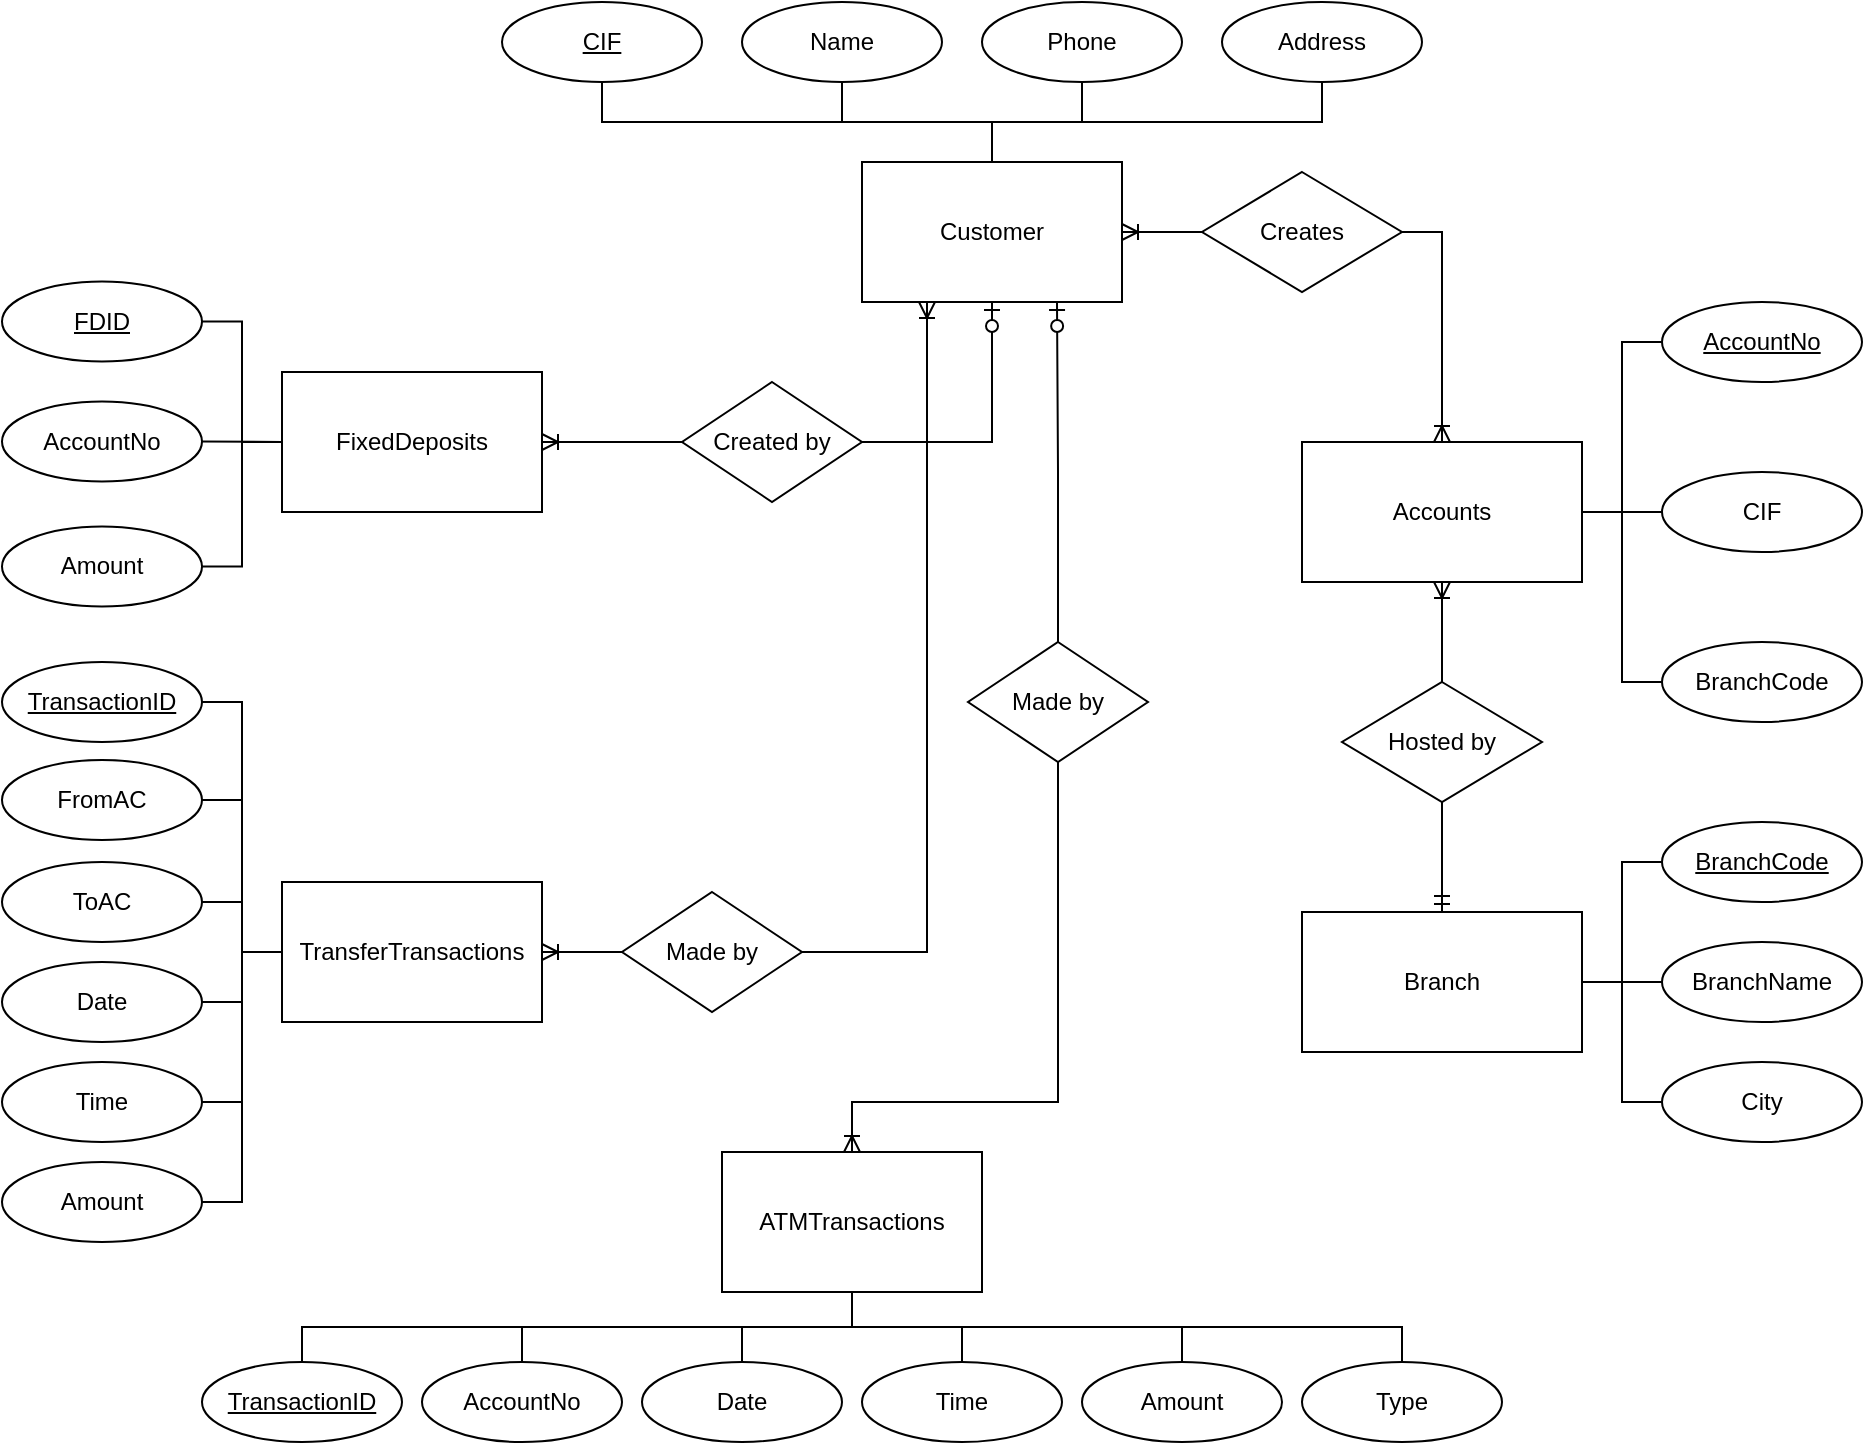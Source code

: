 <mxfile version="21.6.8" type="device">
  <diagram id="R2lEEEUBdFMjLlhIrx00" name="Page-1">
    <mxGraphModel dx="1938" dy="501" grid="1" gridSize="10" guides="1" tooltips="1" connect="1" arrows="1" fold="1" page="1" pageScale="1" pageWidth="850" pageHeight="1100" math="0" shadow="0" extFonts="Permanent Marker^https://fonts.googleapis.com/css?family=Permanent+Marker">
      <root>
        <mxCell id="0" />
        <mxCell id="1" parent="0" />
        <mxCell id="7eArS-okKIMyMrA4SsoB-1" value="Accounts" style="whiteSpace=wrap;html=1;align=center;" vertex="1" parent="1">
          <mxGeometry x="230" y="350" width="140" height="70" as="geometry" />
        </mxCell>
        <mxCell id="7eArS-okKIMyMrA4SsoB-2" value="Customer" style="whiteSpace=wrap;html=1;align=center;" vertex="1" parent="1">
          <mxGeometry x="10" y="210" width="130" height="70" as="geometry" />
        </mxCell>
        <mxCell id="7eArS-okKIMyMrA4SsoB-3" value="Branch" style="whiteSpace=wrap;html=1;align=center;" vertex="1" parent="1">
          <mxGeometry x="230" y="585" width="140" height="70" as="geometry" />
        </mxCell>
        <mxCell id="7eArS-okKIMyMrA4SsoB-4" value="TransferTransactions" style="whiteSpace=wrap;html=1;align=center;" vertex="1" parent="1">
          <mxGeometry x="-280" y="570" width="130" height="70" as="geometry" />
        </mxCell>
        <mxCell id="7eArS-okKIMyMrA4SsoB-6" value="FixedDeposits" style="whiteSpace=wrap;html=1;align=center;" vertex="1" parent="1">
          <mxGeometry x="-280" y="315" width="130" height="70" as="geometry" />
        </mxCell>
        <mxCell id="7eArS-okKIMyMrA4SsoB-7" value="CIF" style="ellipse;whiteSpace=wrap;html=1;align=center;fontStyle=4;" vertex="1" parent="1">
          <mxGeometry x="-170" y="130" width="100" height="40" as="geometry" />
        </mxCell>
        <mxCell id="7eArS-okKIMyMrA4SsoB-8" value="AccountNo" style="ellipse;whiteSpace=wrap;html=1;align=center;fontStyle=4;" vertex="1" parent="1">
          <mxGeometry x="410" y="280" width="100" height="40" as="geometry" />
        </mxCell>
        <mxCell id="7eArS-okKIMyMrA4SsoB-9" value="Name" style="ellipse;whiteSpace=wrap;html=1;align=center;" vertex="1" parent="1">
          <mxGeometry x="-50" y="130" width="100" height="40" as="geometry" />
        </mxCell>
        <mxCell id="7eArS-okKIMyMrA4SsoB-10" value="Phone" style="ellipse;whiteSpace=wrap;html=1;align=center;" vertex="1" parent="1">
          <mxGeometry x="70" y="130" width="100" height="40" as="geometry" />
        </mxCell>
        <mxCell id="7eArS-okKIMyMrA4SsoB-11" value="Address" style="ellipse;whiteSpace=wrap;html=1;align=center;" vertex="1" parent="1">
          <mxGeometry x="190" y="130" width="100" height="40" as="geometry" />
        </mxCell>
        <mxCell id="7eArS-okKIMyMrA4SsoB-13" value="" style="endArrow=none;html=1;rounded=0;exitX=0.5;exitY=1;exitDx=0;exitDy=0;entryX=0.5;entryY=0;entryDx=0;entryDy=0;edgeStyle=orthogonalEdgeStyle;" edge="1" parent="1" source="7eArS-okKIMyMrA4SsoB-9" target="7eArS-okKIMyMrA4SsoB-2">
          <mxGeometry width="50" height="50" relative="1" as="geometry">
            <mxPoint x="120" y="240" as="sourcePoint" />
            <mxPoint x="170" y="190" as="targetPoint" />
          </mxGeometry>
        </mxCell>
        <mxCell id="7eArS-okKIMyMrA4SsoB-15" value="" style="endArrow=none;html=1;rounded=0;entryX=0.5;entryY=1;entryDx=0;entryDy=0;exitX=0.5;exitY=0;exitDx=0;exitDy=0;edgeStyle=orthogonalEdgeStyle;" edge="1" parent="1" source="7eArS-okKIMyMrA4SsoB-2" target="7eArS-okKIMyMrA4SsoB-10">
          <mxGeometry width="50" height="50" relative="1" as="geometry">
            <mxPoint x="120" y="240" as="sourcePoint" />
            <mxPoint x="170" y="190" as="targetPoint" />
          </mxGeometry>
        </mxCell>
        <mxCell id="7eArS-okKIMyMrA4SsoB-17" value="" style="endArrow=none;html=1;rounded=0;entryX=0.5;entryY=1;entryDx=0;entryDy=0;exitX=0.5;exitY=0;exitDx=0;exitDy=0;edgeStyle=orthogonalEdgeStyle;" edge="1" parent="1" source="7eArS-okKIMyMrA4SsoB-2" target="7eArS-okKIMyMrA4SsoB-11">
          <mxGeometry width="50" height="50" relative="1" as="geometry">
            <mxPoint x="120" y="240" as="sourcePoint" />
            <mxPoint x="170" y="190" as="targetPoint" />
          </mxGeometry>
        </mxCell>
        <mxCell id="7eArS-okKIMyMrA4SsoB-18" value="" style="endArrow=none;html=1;rounded=0;entryX=0.5;entryY=1;entryDx=0;entryDy=0;exitX=0.5;exitY=0;exitDx=0;exitDy=0;edgeStyle=orthogonalEdgeStyle;" edge="1" parent="1" source="7eArS-okKIMyMrA4SsoB-2" target="7eArS-okKIMyMrA4SsoB-7">
          <mxGeometry width="50" height="50" relative="1" as="geometry">
            <mxPoint x="120" y="240" as="sourcePoint" />
            <mxPoint x="170" y="190" as="targetPoint" />
          </mxGeometry>
        </mxCell>
        <mxCell id="7eArS-okKIMyMrA4SsoB-19" value="CIF" style="ellipse;whiteSpace=wrap;html=1;align=center;" vertex="1" parent="1">
          <mxGeometry x="410" y="365" width="100" height="40" as="geometry" />
        </mxCell>
        <mxCell id="7eArS-okKIMyMrA4SsoB-20" value="BranchCode" style="ellipse;whiteSpace=wrap;html=1;align=center;" vertex="1" parent="1">
          <mxGeometry x="410" y="450" width="100" height="40" as="geometry" />
        </mxCell>
        <mxCell id="7eArS-okKIMyMrA4SsoB-22" value="" style="endArrow=none;html=1;rounded=0;entryX=0;entryY=0.5;entryDx=0;entryDy=0;exitX=1;exitY=0.5;exitDx=0;exitDy=0;edgeStyle=orthogonalEdgeStyle;" edge="1" parent="1" source="7eArS-okKIMyMrA4SsoB-1" target="7eArS-okKIMyMrA4SsoB-8">
          <mxGeometry width="50" height="50" relative="1" as="geometry">
            <mxPoint x="380" y="390" as="sourcePoint" />
            <mxPoint x="400" y="390" as="targetPoint" />
          </mxGeometry>
        </mxCell>
        <mxCell id="7eArS-okKIMyMrA4SsoB-23" value="" style="endArrow=none;html=1;rounded=0;entryX=0;entryY=0.5;entryDx=0;entryDy=0;exitX=1;exitY=0.5;exitDx=0;exitDy=0;edgeStyle=orthogonalEdgeStyle;" edge="1" parent="1" source="7eArS-okKIMyMrA4SsoB-1" target="7eArS-okKIMyMrA4SsoB-19">
          <mxGeometry width="50" height="50" relative="1" as="geometry">
            <mxPoint x="350" y="440" as="sourcePoint" />
            <mxPoint x="400" y="390" as="targetPoint" />
          </mxGeometry>
        </mxCell>
        <mxCell id="7eArS-okKIMyMrA4SsoB-24" value="" style="endArrow=none;html=1;rounded=0;entryX=0;entryY=0.5;entryDx=0;entryDy=0;exitX=1;exitY=0.5;exitDx=0;exitDy=0;edgeStyle=orthogonalEdgeStyle;" edge="1" parent="1" source="7eArS-okKIMyMrA4SsoB-1" target="7eArS-okKIMyMrA4SsoB-20">
          <mxGeometry width="50" height="50" relative="1" as="geometry">
            <mxPoint x="350" y="440" as="sourcePoint" />
            <mxPoint x="400" y="390" as="targetPoint" />
          </mxGeometry>
        </mxCell>
        <mxCell id="7eArS-okKIMyMrA4SsoB-25" value="BranchCode" style="ellipse;whiteSpace=wrap;html=1;align=center;fontStyle=4;" vertex="1" parent="1">
          <mxGeometry x="410" y="540" width="100" height="40" as="geometry" />
        </mxCell>
        <mxCell id="7eArS-okKIMyMrA4SsoB-27" value="BranchName" style="ellipse;whiteSpace=wrap;html=1;align=center;" vertex="1" parent="1">
          <mxGeometry x="410" y="600" width="100" height="40" as="geometry" />
        </mxCell>
        <mxCell id="7eArS-okKIMyMrA4SsoB-28" value="City" style="ellipse;whiteSpace=wrap;html=1;align=center;" vertex="1" parent="1">
          <mxGeometry x="410" y="660" width="100" height="40" as="geometry" />
        </mxCell>
        <mxCell id="7eArS-okKIMyMrA4SsoB-29" value="" style="endArrow=none;html=1;rounded=0;entryX=0;entryY=0.5;entryDx=0;entryDy=0;exitX=1;exitY=0.5;exitDx=0;exitDy=0;edgeStyle=orthogonalEdgeStyle;" edge="1" parent="1" source="7eArS-okKIMyMrA4SsoB-3" target="7eArS-okKIMyMrA4SsoB-25">
          <mxGeometry width="50" height="50" relative="1" as="geometry">
            <mxPoint x="230" y="630" as="sourcePoint" />
            <mxPoint x="280" y="580" as="targetPoint" />
          </mxGeometry>
        </mxCell>
        <mxCell id="7eArS-okKIMyMrA4SsoB-30" value="" style="endArrow=none;html=1;rounded=0;entryX=0;entryY=0.5;entryDx=0;entryDy=0;exitX=1;exitY=0.5;exitDx=0;exitDy=0;edgeStyle=orthogonalEdgeStyle;" edge="1" parent="1" source="7eArS-okKIMyMrA4SsoB-3" target="7eArS-okKIMyMrA4SsoB-27">
          <mxGeometry width="50" height="50" relative="1" as="geometry">
            <mxPoint x="230" y="630" as="sourcePoint" />
            <mxPoint x="280" y="580" as="targetPoint" />
          </mxGeometry>
        </mxCell>
        <mxCell id="7eArS-okKIMyMrA4SsoB-31" value="" style="endArrow=none;html=1;rounded=0;entryX=0;entryY=0.5;entryDx=0;entryDy=0;exitX=1;exitY=0.5;exitDx=0;exitDy=0;edgeStyle=orthogonalEdgeStyle;" edge="1" parent="1" source="7eArS-okKIMyMrA4SsoB-3" target="7eArS-okKIMyMrA4SsoB-28">
          <mxGeometry width="50" height="50" relative="1" as="geometry">
            <mxPoint x="230" y="630" as="sourcePoint" />
            <mxPoint x="280" y="580" as="targetPoint" />
          </mxGeometry>
        </mxCell>
        <mxCell id="7eArS-okKIMyMrA4SsoB-32" value="Hosted by" style="rhombus;whiteSpace=wrap;html=1;" vertex="1" parent="1">
          <mxGeometry x="250" y="470" width="100" height="60" as="geometry" />
        </mxCell>
        <mxCell id="7eArS-okKIMyMrA4SsoB-33" value="FDID" style="ellipse;whiteSpace=wrap;html=1;align=center;fontStyle=4;" vertex="1" parent="1">
          <mxGeometry x="-420" y="269.75" width="100" height="40" as="geometry" />
        </mxCell>
        <mxCell id="7eArS-okKIMyMrA4SsoB-35" value="TransactionID" style="ellipse;whiteSpace=wrap;html=1;align=center;fontStyle=4;" vertex="1" parent="1">
          <mxGeometry x="-420" y="460" width="100" height="40" as="geometry" />
        </mxCell>
        <mxCell id="7eArS-okKIMyMrA4SsoB-36" value="AccountNo" style="ellipse;whiteSpace=wrap;html=1;align=center;" vertex="1" parent="1">
          <mxGeometry x="-420" y="329.75" width="100" height="40" as="geometry" />
        </mxCell>
        <mxCell id="7eArS-okKIMyMrA4SsoB-37" value="Amount" style="ellipse;whiteSpace=wrap;html=1;align=center;" vertex="1" parent="1">
          <mxGeometry x="-420" y="392.25" width="100" height="40" as="geometry" />
        </mxCell>
        <mxCell id="7eArS-okKIMyMrA4SsoB-39" value="" style="endArrow=none;html=1;rounded=0;entryX=1;entryY=0.5;entryDx=0;entryDy=0;exitX=0;exitY=0.5;exitDx=0;exitDy=0;edgeStyle=orthogonalEdgeStyle;" edge="1" parent="1" source="7eArS-okKIMyMrA4SsoB-6" target="7eArS-okKIMyMrA4SsoB-33">
          <mxGeometry width="50" height="50" relative="1" as="geometry">
            <mxPoint x="-40" y="470" as="sourcePoint" />
            <mxPoint x="10" y="420" as="targetPoint" />
          </mxGeometry>
        </mxCell>
        <mxCell id="7eArS-okKIMyMrA4SsoB-40" value="" style="endArrow=none;html=1;rounded=0;entryX=1;entryY=0.5;entryDx=0;entryDy=0;exitX=0;exitY=0.5;exitDx=0;exitDy=0;" edge="1" parent="1" source="7eArS-okKIMyMrA4SsoB-6" target="7eArS-okKIMyMrA4SsoB-36">
          <mxGeometry width="50" height="50" relative="1" as="geometry">
            <mxPoint x="-40" y="470" as="sourcePoint" />
            <mxPoint x="10" y="420" as="targetPoint" />
          </mxGeometry>
        </mxCell>
        <mxCell id="7eArS-okKIMyMrA4SsoB-41" value="" style="endArrow=none;html=1;rounded=0;entryX=0;entryY=0.5;entryDx=0;entryDy=0;exitX=1;exitY=0.5;exitDx=0;exitDy=0;edgeStyle=orthogonalEdgeStyle;" edge="1" parent="1" source="7eArS-okKIMyMrA4SsoB-37" target="7eArS-okKIMyMrA4SsoB-6">
          <mxGeometry width="50" height="50" relative="1" as="geometry">
            <mxPoint x="-40" y="470" as="sourcePoint" />
            <mxPoint x="10" y="420" as="targetPoint" />
          </mxGeometry>
        </mxCell>
        <mxCell id="7eArS-okKIMyMrA4SsoB-44" value="FromAC" style="ellipse;whiteSpace=wrap;html=1;align=center;" vertex="1" parent="1">
          <mxGeometry x="-420" y="509" width="100" height="40" as="geometry" />
        </mxCell>
        <mxCell id="7eArS-okKIMyMrA4SsoB-46" value="ToAC" style="ellipse;whiteSpace=wrap;html=1;align=center;" vertex="1" parent="1">
          <mxGeometry x="-420" y="560" width="100" height="40" as="geometry" />
        </mxCell>
        <mxCell id="7eArS-okKIMyMrA4SsoB-48" value="Time" style="ellipse;whiteSpace=wrap;html=1;align=center;" vertex="1" parent="1">
          <mxGeometry x="-420" y="660" width="100" height="40" as="geometry" />
        </mxCell>
        <mxCell id="7eArS-okKIMyMrA4SsoB-49" value="Date" style="ellipse;whiteSpace=wrap;html=1;align=center;" vertex="1" parent="1">
          <mxGeometry x="-420" y="610" width="100" height="40" as="geometry" />
        </mxCell>
        <mxCell id="7eArS-okKIMyMrA4SsoB-50" value="Amount" style="ellipse;whiteSpace=wrap;html=1;align=center;" vertex="1" parent="1">
          <mxGeometry x="-420" y="710" width="100" height="40" as="geometry" />
        </mxCell>
        <mxCell id="7eArS-okKIMyMrA4SsoB-51" value="" style="endArrow=none;html=1;rounded=0;entryX=1;entryY=0.5;entryDx=0;entryDy=0;exitX=0;exitY=0.5;exitDx=0;exitDy=0;edgeStyle=orthogonalEdgeStyle;" edge="1" parent="1" source="7eArS-okKIMyMrA4SsoB-4" target="7eArS-okKIMyMrA4SsoB-35">
          <mxGeometry width="50" height="50" relative="1" as="geometry">
            <mxPoint x="-270" y="580" as="sourcePoint" />
            <mxPoint x="-220" y="530" as="targetPoint" />
          </mxGeometry>
        </mxCell>
        <mxCell id="7eArS-okKIMyMrA4SsoB-52" value="" style="endArrow=none;html=1;rounded=0;entryX=1;entryY=0.5;entryDx=0;entryDy=0;exitX=0;exitY=0.5;exitDx=0;exitDy=0;edgeStyle=orthogonalEdgeStyle;" edge="1" parent="1" source="7eArS-okKIMyMrA4SsoB-4" target="7eArS-okKIMyMrA4SsoB-44">
          <mxGeometry width="50" height="50" relative="1" as="geometry">
            <mxPoint x="-250" y="594" as="sourcePoint" />
            <mxPoint x="-310" y="490" as="targetPoint" />
          </mxGeometry>
        </mxCell>
        <mxCell id="7eArS-okKIMyMrA4SsoB-53" value="" style="endArrow=none;html=1;rounded=0;entryX=1;entryY=0.5;entryDx=0;entryDy=0;exitX=0;exitY=0.5;exitDx=0;exitDy=0;edgeStyle=orthogonalEdgeStyle;" edge="1" parent="1" source="7eArS-okKIMyMrA4SsoB-4" target="7eArS-okKIMyMrA4SsoB-46">
          <mxGeometry width="50" height="50" relative="1" as="geometry">
            <mxPoint x="-270" y="580" as="sourcePoint" />
            <mxPoint x="-220" y="530" as="targetPoint" />
          </mxGeometry>
        </mxCell>
        <mxCell id="7eArS-okKIMyMrA4SsoB-54" value="" style="endArrow=none;html=1;rounded=0;entryX=0;entryY=0.5;entryDx=0;entryDy=0;exitX=1;exitY=0.5;exitDx=0;exitDy=0;edgeStyle=orthogonalEdgeStyle;" edge="1" parent="1" source="7eArS-okKIMyMrA4SsoB-49" target="7eArS-okKIMyMrA4SsoB-4">
          <mxGeometry width="50" height="50" relative="1" as="geometry">
            <mxPoint x="-290" y="610" as="sourcePoint" />
            <mxPoint x="-240" y="560" as="targetPoint" />
          </mxGeometry>
        </mxCell>
        <mxCell id="7eArS-okKIMyMrA4SsoB-55" value="" style="endArrow=none;html=1;rounded=0;entryX=0;entryY=0.5;entryDx=0;entryDy=0;exitX=1;exitY=0.5;exitDx=0;exitDy=0;edgeStyle=orthogonalEdgeStyle;" edge="1" parent="1" source="7eArS-okKIMyMrA4SsoB-48" target="7eArS-okKIMyMrA4SsoB-4">
          <mxGeometry width="50" height="50" relative="1" as="geometry">
            <mxPoint x="-290" y="670" as="sourcePoint" />
            <mxPoint x="-240" y="620" as="targetPoint" />
          </mxGeometry>
        </mxCell>
        <mxCell id="7eArS-okKIMyMrA4SsoB-56" value="" style="endArrow=none;html=1;rounded=0;entryX=0;entryY=0.5;entryDx=0;entryDy=0;exitX=1;exitY=0.5;exitDx=0;exitDy=0;edgeStyle=orthogonalEdgeStyle;" edge="1" parent="1" source="7eArS-okKIMyMrA4SsoB-50" target="7eArS-okKIMyMrA4SsoB-4">
          <mxGeometry width="50" height="50" relative="1" as="geometry">
            <mxPoint x="-260" y="680" as="sourcePoint" />
            <mxPoint x="-210" y="630" as="targetPoint" />
          </mxGeometry>
        </mxCell>
        <mxCell id="7eArS-okKIMyMrA4SsoB-57" value="ATMTransactions" style="whiteSpace=wrap;html=1;align=center;" vertex="1" parent="1">
          <mxGeometry x="-60" y="705" width="130" height="70" as="geometry" />
        </mxCell>
        <mxCell id="7eArS-okKIMyMrA4SsoB-58" value="Amount" style="ellipse;whiteSpace=wrap;html=1;align=center;" vertex="1" parent="1">
          <mxGeometry x="120" y="810" width="100" height="40" as="geometry" />
        </mxCell>
        <mxCell id="7eArS-okKIMyMrA4SsoB-59" value="AccountNo" style="ellipse;whiteSpace=wrap;html=1;align=center;" vertex="1" parent="1">
          <mxGeometry x="-210" y="810" width="100" height="40" as="geometry" />
        </mxCell>
        <mxCell id="7eArS-okKIMyMrA4SsoB-60" value="Date" style="ellipse;whiteSpace=wrap;html=1;align=center;" vertex="1" parent="1">
          <mxGeometry x="-100" y="810" width="100" height="40" as="geometry" />
        </mxCell>
        <mxCell id="7eArS-okKIMyMrA4SsoB-61" value="Time" style="ellipse;whiteSpace=wrap;html=1;align=center;" vertex="1" parent="1">
          <mxGeometry x="10" y="810" width="100" height="40" as="geometry" />
        </mxCell>
        <mxCell id="7eArS-okKIMyMrA4SsoB-63" value="TransactionID" style="ellipse;whiteSpace=wrap;html=1;align=center;fontStyle=4;" vertex="1" parent="1">
          <mxGeometry x="-320" y="810" width="100" height="40" as="geometry" />
        </mxCell>
        <mxCell id="7eArS-okKIMyMrA4SsoB-64" value="Type" style="ellipse;whiteSpace=wrap;html=1;align=center;" vertex="1" parent="1">
          <mxGeometry x="230" y="810" width="100" height="40" as="geometry" />
        </mxCell>
        <mxCell id="7eArS-okKIMyMrA4SsoB-65" value="" style="endArrow=none;html=1;rounded=0;entryX=0.5;entryY=1;entryDx=0;entryDy=0;exitX=0.5;exitY=0;exitDx=0;exitDy=0;edgeStyle=orthogonalEdgeStyle;" edge="1" parent="1" source="7eArS-okKIMyMrA4SsoB-63" target="7eArS-okKIMyMrA4SsoB-57">
          <mxGeometry width="50" height="50" relative="1" as="geometry">
            <mxPoint x="80" y="810" as="sourcePoint" />
            <mxPoint x="130" y="760" as="targetPoint" />
          </mxGeometry>
        </mxCell>
        <mxCell id="7eArS-okKIMyMrA4SsoB-66" value="" style="endArrow=none;html=1;rounded=0;entryX=0.5;entryY=1;entryDx=0;entryDy=0;exitX=0.5;exitY=0;exitDx=0;exitDy=0;edgeStyle=orthogonalEdgeStyle;" edge="1" parent="1" source="7eArS-okKIMyMrA4SsoB-64" target="7eArS-okKIMyMrA4SsoB-57">
          <mxGeometry width="50" height="50" relative="1" as="geometry">
            <mxPoint x="80" y="810" as="sourcePoint" />
            <mxPoint x="130" y="760" as="targetPoint" />
          </mxGeometry>
        </mxCell>
        <mxCell id="7eArS-okKIMyMrA4SsoB-67" value="" style="endArrow=none;html=1;rounded=0;entryX=0.5;entryY=1;entryDx=0;entryDy=0;exitX=0.5;exitY=0;exitDx=0;exitDy=0;edgeStyle=orthogonalEdgeStyle;" edge="1" parent="1" source="7eArS-okKIMyMrA4SsoB-58" target="7eArS-okKIMyMrA4SsoB-57">
          <mxGeometry width="50" height="50" relative="1" as="geometry">
            <mxPoint x="80" y="810" as="sourcePoint" />
            <mxPoint x="130" y="760" as="targetPoint" />
          </mxGeometry>
        </mxCell>
        <mxCell id="7eArS-okKIMyMrA4SsoB-68" value="" style="endArrow=none;html=1;rounded=0;entryX=0.5;entryY=1;entryDx=0;entryDy=0;exitX=0.5;exitY=0;exitDx=0;exitDy=0;edgeStyle=orthogonalEdgeStyle;" edge="1" parent="1" source="7eArS-okKIMyMrA4SsoB-59" target="7eArS-okKIMyMrA4SsoB-57">
          <mxGeometry width="50" height="50" relative="1" as="geometry">
            <mxPoint x="80" y="810" as="sourcePoint" />
            <mxPoint x="130" y="760" as="targetPoint" />
          </mxGeometry>
        </mxCell>
        <mxCell id="7eArS-okKIMyMrA4SsoB-69" value="" style="endArrow=none;html=1;rounded=0;entryX=0.5;entryY=1;entryDx=0;entryDy=0;exitX=0.5;exitY=0;exitDx=0;exitDy=0;edgeStyle=orthogonalEdgeStyle;" edge="1" parent="1" source="7eArS-okKIMyMrA4SsoB-60" target="7eArS-okKIMyMrA4SsoB-57">
          <mxGeometry width="50" height="50" relative="1" as="geometry">
            <mxPoint x="80" y="810" as="sourcePoint" />
            <mxPoint x="130" y="760" as="targetPoint" />
          </mxGeometry>
        </mxCell>
        <mxCell id="7eArS-okKIMyMrA4SsoB-70" value="" style="endArrow=none;html=1;rounded=0;entryX=0.5;entryY=1;entryDx=0;entryDy=0;exitX=0.5;exitY=0;exitDx=0;exitDy=0;edgeStyle=orthogonalEdgeStyle;" edge="1" parent="1" source="7eArS-okKIMyMrA4SsoB-61" target="7eArS-okKIMyMrA4SsoB-57">
          <mxGeometry width="50" height="50" relative="1" as="geometry">
            <mxPoint x="80" y="810" as="sourcePoint" />
            <mxPoint x="130" y="760" as="targetPoint" />
          </mxGeometry>
        </mxCell>
        <mxCell id="7eArS-okKIMyMrA4SsoB-71" value="Creates" style="rhombus;whiteSpace=wrap;html=1;" vertex="1" parent="1">
          <mxGeometry x="180" y="215" width="100" height="60" as="geometry" />
        </mxCell>
        <mxCell id="7eArS-okKIMyMrA4SsoB-72" value="" style="edgeStyle=entityRelationEdgeStyle;fontSize=12;html=1;endArrow=ERoneToMany;rounded=0;entryX=1;entryY=0.5;entryDx=0;entryDy=0;exitX=0;exitY=0.5;exitDx=0;exitDy=0;" edge="1" parent="1" source="7eArS-okKIMyMrA4SsoB-71" target="7eArS-okKIMyMrA4SsoB-2">
          <mxGeometry width="100" height="100" relative="1" as="geometry">
            <mxPoint x="10" y="440" as="sourcePoint" />
            <mxPoint x="110" y="340" as="targetPoint" />
          </mxGeometry>
        </mxCell>
        <mxCell id="7eArS-okKIMyMrA4SsoB-73" value="" style="edgeStyle=orthogonalEdgeStyle;fontSize=12;html=1;endArrow=ERoneToMany;rounded=0;exitX=1;exitY=0.5;exitDx=0;exitDy=0;entryX=0.5;entryY=0;entryDx=0;entryDy=0;" edge="1" parent="1" source="7eArS-okKIMyMrA4SsoB-71" target="7eArS-okKIMyMrA4SsoB-1">
          <mxGeometry width="100" height="100" relative="1" as="geometry">
            <mxPoint x="190" y="299" as="sourcePoint" />
            <mxPoint x="300" y="320" as="targetPoint" />
          </mxGeometry>
        </mxCell>
        <mxCell id="7eArS-okKIMyMrA4SsoB-74" value="" style="edgeStyle=orthogonalEdgeStyle;fontSize=12;html=1;endArrow=ERmandOne;rounded=0;entryX=0.5;entryY=0;entryDx=0;entryDy=0;exitX=0.5;exitY=1;exitDx=0;exitDy=0;" edge="1" parent="1" source="7eArS-okKIMyMrA4SsoB-32" target="7eArS-okKIMyMrA4SsoB-3">
          <mxGeometry width="100" height="100" relative="1" as="geometry">
            <mxPoint x="30" y="540" as="sourcePoint" />
            <mxPoint x="130" y="440" as="targetPoint" />
          </mxGeometry>
        </mxCell>
        <mxCell id="7eArS-okKIMyMrA4SsoB-76" value="" style="edgeStyle=orthogonalEdgeStyle;fontSize=12;html=1;endArrow=ERoneToMany;rounded=0;entryX=0.5;entryY=1;entryDx=0;entryDy=0;exitX=0.5;exitY=0;exitDx=0;exitDy=0;" edge="1" parent="1" source="7eArS-okKIMyMrA4SsoB-32" target="7eArS-okKIMyMrA4SsoB-1">
          <mxGeometry width="100" height="100" relative="1" as="geometry">
            <mxPoint x="30" y="540" as="sourcePoint" />
            <mxPoint x="130" y="440" as="targetPoint" />
          </mxGeometry>
        </mxCell>
        <mxCell id="7eArS-okKIMyMrA4SsoB-77" value="Created by" style="rhombus;whiteSpace=wrap;html=1;" vertex="1" parent="1">
          <mxGeometry x="-80" y="320" width="90" height="60" as="geometry" />
        </mxCell>
        <mxCell id="7eArS-okKIMyMrA4SsoB-78" value="" style="edgeStyle=orthogonalEdgeStyle;fontSize=12;html=1;endArrow=ERoneToMany;rounded=0;exitX=0;exitY=0.5;exitDx=0;exitDy=0;entryX=1;entryY=0.5;entryDx=0;entryDy=0;" edge="1" parent="1" source="7eArS-okKIMyMrA4SsoB-77" target="7eArS-okKIMyMrA4SsoB-6">
          <mxGeometry width="100" height="100" relative="1" as="geometry">
            <mxPoint x="-90.52" y="417.5" as="sourcePoint" />
            <mxPoint x="-70.52" y="522.5" as="targetPoint" />
          </mxGeometry>
        </mxCell>
        <mxCell id="7eArS-okKIMyMrA4SsoB-79" value="Made by" style="rhombus;whiteSpace=wrap;html=1;" vertex="1" parent="1">
          <mxGeometry x="-110" y="575" width="90" height="60" as="geometry" />
        </mxCell>
        <mxCell id="7eArS-okKIMyMrA4SsoB-80" value="" style="edgeStyle=orthogonalEdgeStyle;fontSize=12;html=1;endArrow=ERoneToMany;rounded=0;exitX=0;exitY=0.5;exitDx=0;exitDy=0;entryX=1;entryY=0.5;entryDx=0;entryDy=0;" edge="1" parent="1" source="7eArS-okKIMyMrA4SsoB-79" target="7eArS-okKIMyMrA4SsoB-4">
          <mxGeometry width="100" height="100" relative="1" as="geometry">
            <mxPoint x="-70" y="489.6" as="sourcePoint" />
            <mxPoint x="-140" y="489.6" as="targetPoint" />
          </mxGeometry>
        </mxCell>
        <mxCell id="7eArS-okKIMyMrA4SsoB-81" value="Made by" style="rhombus;whiteSpace=wrap;html=1;" vertex="1" parent="1">
          <mxGeometry x="63" y="450" width="90" height="60" as="geometry" />
        </mxCell>
        <mxCell id="7eArS-okKIMyMrA4SsoB-82" value="" style="edgeStyle=orthogonalEdgeStyle;fontSize=12;html=1;endArrow=ERoneToMany;rounded=0;exitX=0.5;exitY=1;exitDx=0;exitDy=0;entryX=0.5;entryY=0;entryDx=0;entryDy=0;" edge="1" parent="1" source="7eArS-okKIMyMrA4SsoB-81" target="7eArS-okKIMyMrA4SsoB-57">
          <mxGeometry width="100" height="100" relative="1" as="geometry">
            <mxPoint x="130" y="600" as="sourcePoint" />
            <mxPoint x="60" y="600" as="targetPoint" />
            <Array as="points">
              <mxPoint x="108" y="680" />
              <mxPoint x="5" y="680" />
            </Array>
          </mxGeometry>
        </mxCell>
        <mxCell id="7eArS-okKIMyMrA4SsoB-85" value="" style="edgeStyle=orthogonalEdgeStyle;fontSize=12;html=1;endArrow=ERzeroToOne;endFill=1;rounded=0;entryX=0.5;entryY=1;entryDx=0;entryDy=0;exitX=1;exitY=0.5;exitDx=0;exitDy=0;" edge="1" parent="1" source="7eArS-okKIMyMrA4SsoB-77" target="7eArS-okKIMyMrA4SsoB-2">
          <mxGeometry width="100" height="100" relative="1" as="geometry">
            <mxPoint x="70" y="510" as="sourcePoint" />
            <mxPoint x="170" y="410" as="targetPoint" />
          </mxGeometry>
        </mxCell>
        <mxCell id="7eArS-okKIMyMrA4SsoB-88" value="" style="edgeStyle=orthogonalEdgeStyle;fontSize=12;html=1;endArrow=ERzeroToOne;endFill=1;rounded=0;entryX=0.75;entryY=1;entryDx=0;entryDy=0;exitX=0.5;exitY=0;exitDx=0;exitDy=0;" edge="1" parent="1" source="7eArS-okKIMyMrA4SsoB-81" target="7eArS-okKIMyMrA4SsoB-2">
          <mxGeometry width="100" height="100" relative="1" as="geometry">
            <mxPoint x="20" y="360" as="sourcePoint" />
            <mxPoint x="85" y="290" as="targetPoint" />
          </mxGeometry>
        </mxCell>
        <mxCell id="7eArS-okKIMyMrA4SsoB-89" value="" style="edgeStyle=orthogonalEdgeStyle;fontSize=12;html=1;endArrow=ERoneToMany;rounded=0;exitX=1;exitY=0.5;exitDx=0;exitDy=0;entryX=0.25;entryY=1;entryDx=0;entryDy=0;" edge="1" parent="1" source="7eArS-okKIMyMrA4SsoB-79" target="7eArS-okKIMyMrA4SsoB-2">
          <mxGeometry width="100" height="100" relative="1" as="geometry">
            <mxPoint x="118" y="520" as="sourcePoint" />
            <mxPoint x="40" y="370" as="targetPoint" />
          </mxGeometry>
        </mxCell>
      </root>
    </mxGraphModel>
  </diagram>
</mxfile>
